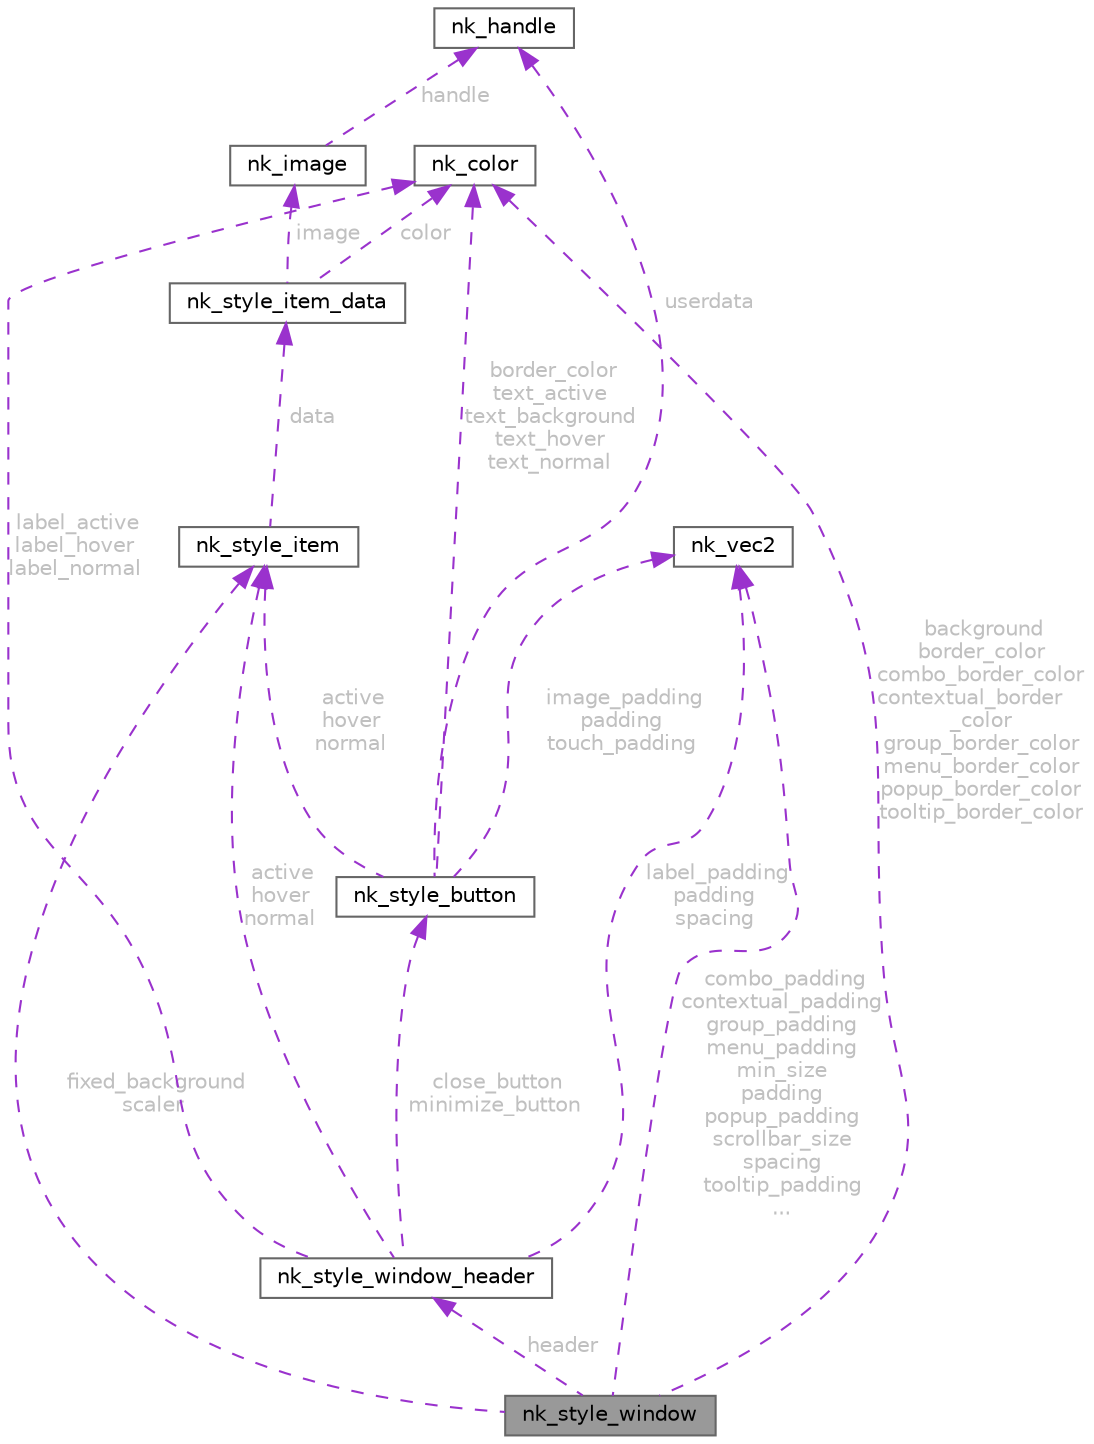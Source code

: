 digraph "nk_style_window"
{
 // LATEX_PDF_SIZE
  bgcolor="transparent";
  edge [fontname=Helvetica,fontsize=10,labelfontname=Helvetica,labelfontsize=10];
  node [fontname=Helvetica,fontsize=10,shape=box,height=0.2,width=0.4];
  Node1 [id="Node000001",label="nk_style_window",height=0.2,width=0.4,color="gray40", fillcolor="grey60", style="filled", fontcolor="black",tooltip=" "];
  Node2 -> Node1 [id="edge1_Node000001_Node000002",dir="back",color="darkorchid3",style="dashed",tooltip=" ",label=" header",fontcolor="grey" ];
  Node2 [id="Node000002",label="nk_style_window_header",height=0.2,width=0.4,color="gray40", fillcolor="white", style="filled",URL="$structnk__style__window__header.html",tooltip=" "];
  Node3 -> Node2 [id="edge2_Node000002_Node000003",dir="back",color="darkorchid3",style="dashed",tooltip=" ",label=" active\nhover\nnormal",fontcolor="grey" ];
  Node3 [id="Node000003",label="nk_style_item",height=0.2,width=0.4,color="gray40", fillcolor="white", style="filled",URL="$structnk__style__item.html",tooltip=" "];
  Node4 -> Node3 [id="edge3_Node000003_Node000004",dir="back",color="darkorchid3",style="dashed",tooltip=" ",label=" data",fontcolor="grey" ];
  Node4 [id="Node000004",label="nk_style_item_data",height=0.2,width=0.4,color="gray40", fillcolor="white", style="filled",URL="$unionnk__style__item__data.html",tooltip=" "];
  Node5 -> Node4 [id="edge4_Node000004_Node000005",dir="back",color="darkorchid3",style="dashed",tooltip=" ",label=" image",fontcolor="grey" ];
  Node5 [id="Node000005",label="nk_image",height=0.2,width=0.4,color="gray40", fillcolor="white", style="filled",URL="$structnk__image.html",tooltip=" "];
  Node6 -> Node5 [id="edge5_Node000005_Node000006",dir="back",color="darkorchid3",style="dashed",tooltip=" ",label=" handle",fontcolor="grey" ];
  Node6 [id="Node000006",label="nk_handle",height=0.2,width=0.4,color="gray40", fillcolor="white", style="filled",URL="$unionnk__handle.html",tooltip=" "];
  Node7 -> Node4 [id="edge6_Node000004_Node000007",dir="back",color="darkorchid3",style="dashed",tooltip=" ",label=" color",fontcolor="grey" ];
  Node7 [id="Node000007",label="nk_color",height=0.2,width=0.4,color="gray40", fillcolor="white", style="filled",URL="$structnk__color.html",tooltip=" "];
  Node8 -> Node2 [id="edge7_Node000002_Node000008",dir="back",color="darkorchid3",style="dashed",tooltip=" ",label=" close_button\nminimize_button",fontcolor="grey" ];
  Node8 [id="Node000008",label="nk_style_button",height=0.2,width=0.4,color="gray40", fillcolor="white", style="filled",URL="$structnk__style__button.html",tooltip=" "];
  Node3 -> Node8 [id="edge8_Node000008_Node000003",dir="back",color="darkorchid3",style="dashed",tooltip=" ",label=" active\nhover\nnormal",fontcolor="grey" ];
  Node7 -> Node8 [id="edge9_Node000008_Node000007",dir="back",color="darkorchid3",style="dashed",tooltip=" ",label=" border_color\ntext_active\ntext_background\ntext_hover\ntext_normal",fontcolor="grey" ];
  Node9 -> Node8 [id="edge10_Node000008_Node000009",dir="back",color="darkorchid3",style="dashed",tooltip=" ",label=" image_padding\npadding\ntouch_padding",fontcolor="grey" ];
  Node9 [id="Node000009",label="nk_vec2",height=0.2,width=0.4,color="gray40", fillcolor="white", style="filled",URL="$structnk__vec2.html",tooltip=" "];
  Node6 -> Node8 [id="edge11_Node000008_Node000006",dir="back",color="darkorchid3",style="dashed",tooltip=" ",label=" userdata",fontcolor="grey" ];
  Node7 -> Node2 [id="edge12_Node000002_Node000007",dir="back",color="darkorchid3",style="dashed",tooltip=" ",label=" label_active\nlabel_hover\nlabel_normal",fontcolor="grey" ];
  Node9 -> Node2 [id="edge13_Node000002_Node000009",dir="back",color="darkorchid3",style="dashed",tooltip=" ",label=" label_padding\npadding\nspacing",fontcolor="grey" ];
  Node3 -> Node1 [id="edge14_Node000001_Node000003",dir="back",color="darkorchid3",style="dashed",tooltip=" ",label=" fixed_background\nscaler",fontcolor="grey" ];
  Node7 -> Node1 [id="edge15_Node000001_Node000007",dir="back",color="darkorchid3",style="dashed",tooltip=" ",label=" background\nborder_color\ncombo_border_color\ncontextual_border\l_color\ngroup_border_color\nmenu_border_color\npopup_border_color\ntooltip_border_color",fontcolor="grey" ];
  Node9 -> Node1 [id="edge16_Node000001_Node000009",dir="back",color="darkorchid3",style="dashed",tooltip=" ",label=" combo_padding\ncontextual_padding\ngroup_padding\nmenu_padding\nmin_size\npadding\npopup_padding\nscrollbar_size\nspacing\ntooltip_padding\n...",fontcolor="grey" ];
}
